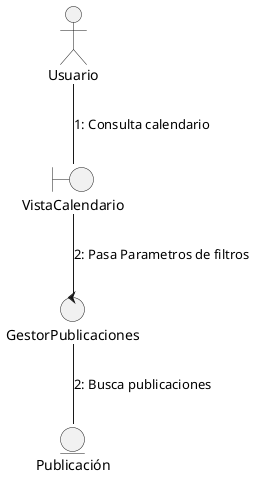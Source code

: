 @startuml Consultar Calendario
actor Usuario as U

boundary VistaCalendario as V
control GestorPublicaciones as C
entity Publicación as E

U -- V : "1: Consulta calendario"
V -- C : "2: Pasa Parametros de filtros"
C -- E : "2: Busca publicaciones"

@enduml